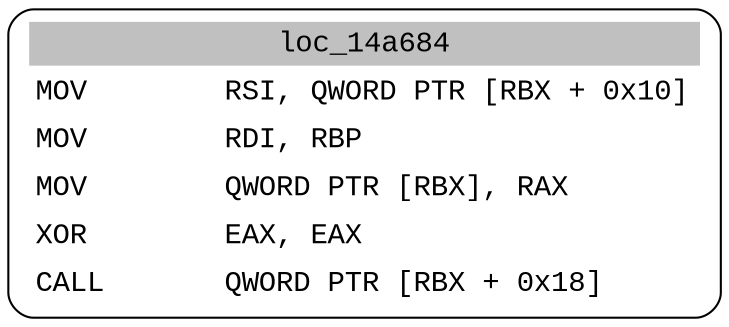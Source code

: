 digraph asm_graph {
1941 [
shape="Mrecord" fontname="Courier New"label =<<table border="0" cellborder="0" cellpadding="3"><tr><td align="center" colspan="2" bgcolor="grey">loc_14a684</td></tr><tr><td align="left">MOV        RSI, QWORD PTR [RBX + 0x10]</td></tr><tr><td align="left">MOV        RDI, RBP</td></tr><tr><td align="left">MOV        QWORD PTR [RBX], RAX</td></tr><tr><td align="left">XOR        EAX, EAX</td></tr><tr><td align="left">CALL       QWORD PTR [RBX + 0x18]</td></tr></table>> ];
}